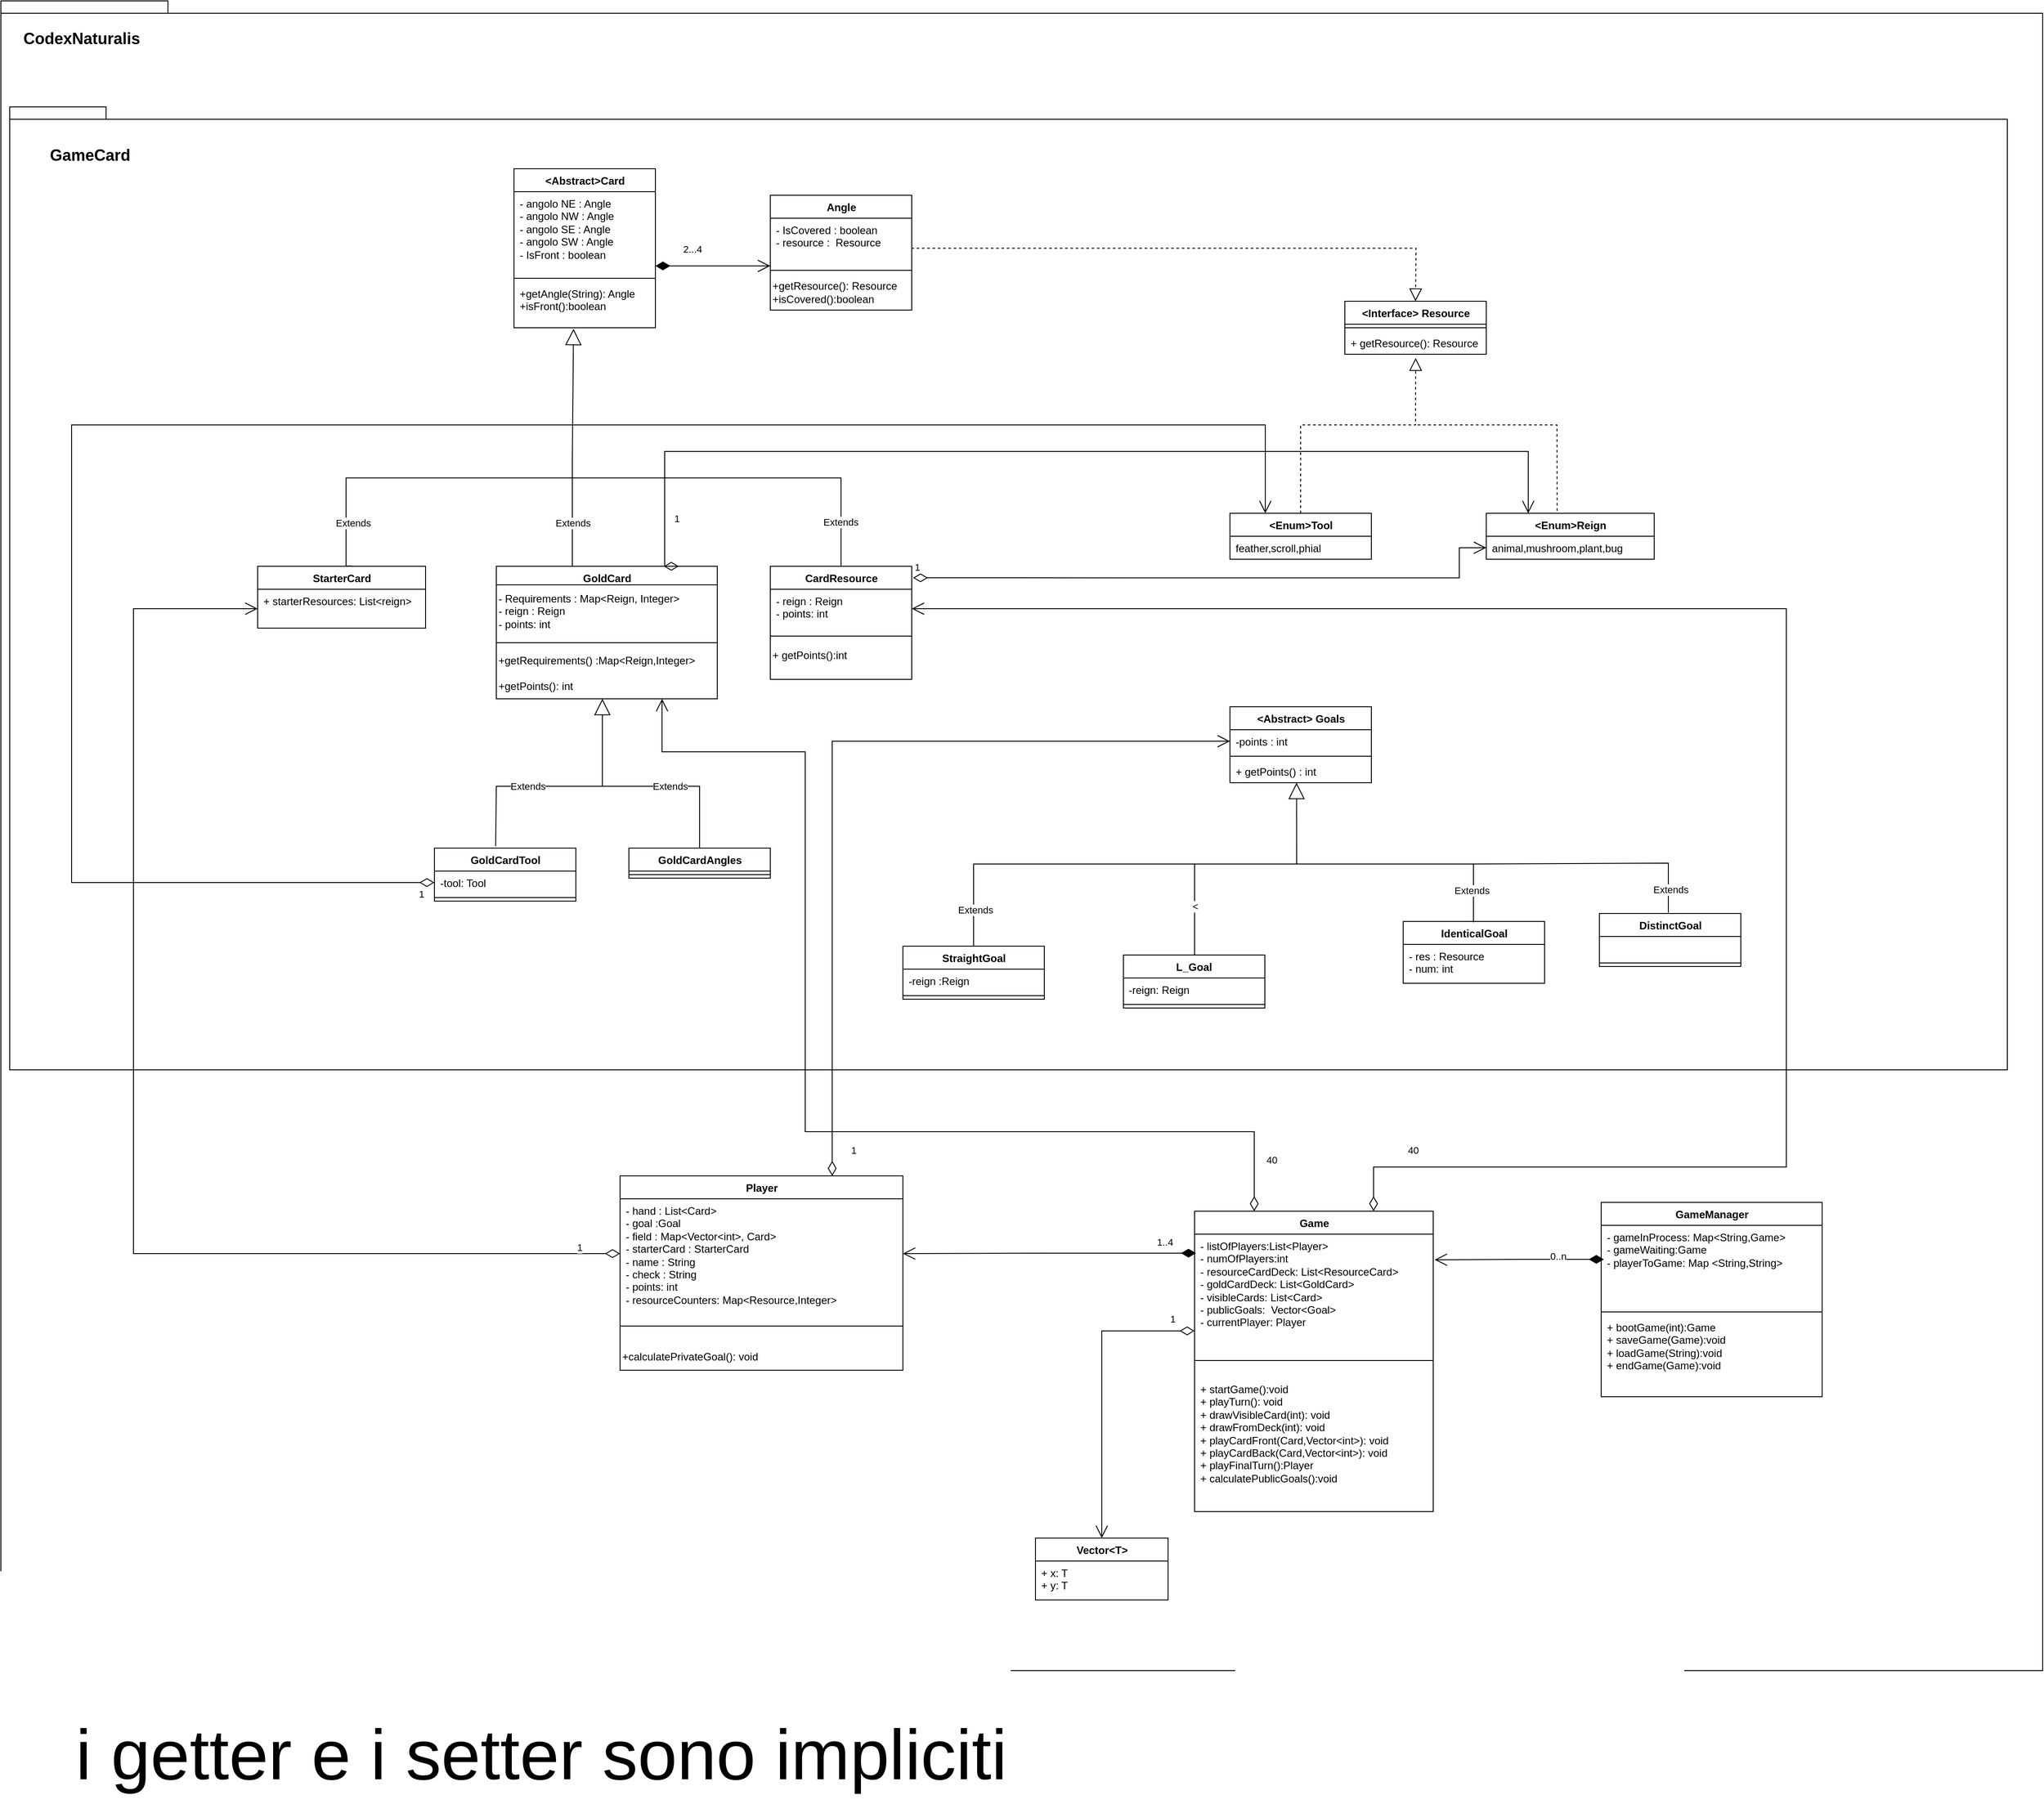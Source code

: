 <mxfile version="24.0.7" type="github">
  <diagram id="C5RBs43oDa-KdzZeNtuy" name="Page-1">
    <mxGraphModel dx="1193" dy="4109" grid="1" gridSize="10" guides="1" tooltips="1" connect="1" arrows="1" fold="1" page="1" pageScale="1" pageWidth="2339" pageHeight="3300" math="0" shadow="0">
      <root>
        <mxCell id="WIyWlLk6GJQsqaUBKTNV-0" />
        <mxCell id="WIyWlLk6GJQsqaUBKTNV-1" parent="WIyWlLk6GJQsqaUBKTNV-0" />
        <mxCell id="c2UusswDaAf2Ig5xb_kL-22" value="package" style="shape=folder;fontStyle=1;spacingTop=10;tabWidth=40;tabHeight=14;tabPosition=left;html=1;whiteSpace=wrap;" parent="WIyWlLk6GJQsqaUBKTNV-1" vertex="1">
          <mxGeometry x="10" y="-3270" width="2310" height="1890" as="geometry" />
        </mxCell>
        <mxCell id="c2UusswDaAf2Ig5xb_kL-9" value="" style="shape=folder;fontStyle=1;spacingTop=10;tabWidth=40;tabHeight=14;tabPosition=left;html=1;whiteSpace=wrap;" parent="WIyWlLk6GJQsqaUBKTNV-1" vertex="1">
          <mxGeometry x="20" y="-3150" width="2260" height="1090" as="geometry" />
        </mxCell>
        <mxCell id="JLcb8wGAHAgGzzpa8HeB-1" value="&amp;lt;Abstract&amp;gt;Card" style="swimlane;fontStyle=1;align=center;verticalAlign=top;childLayout=stackLayout;horizontal=1;startSize=26;horizontalStack=0;resizeParent=1;resizeParentMax=0;resizeLast=0;collapsible=1;marginBottom=0;whiteSpace=wrap;html=1;" parent="WIyWlLk6GJQsqaUBKTNV-1" vertex="1">
          <mxGeometry x="590.5" y="-3080" width="160" height="180" as="geometry" />
        </mxCell>
        <mxCell id="JLcb8wGAHAgGzzpa8HeB-2" value="- angolo NE : Angle&lt;div&gt;- angolo NW : Angle&lt;/div&gt;&lt;div&gt;- angolo SE : Angle&lt;/div&gt;&lt;div&gt;- angolo SW : Angle&lt;/div&gt;&lt;div&gt;- IsFront : boolean&lt;/div&gt;&lt;div&gt;&lt;br&gt;&lt;/div&gt;" style="text;strokeColor=none;fillColor=none;align=left;verticalAlign=top;spacingLeft=4;spacingRight=4;overflow=hidden;rotatable=0;points=[[0,0.5],[1,0.5]];portConstraint=eastwest;whiteSpace=wrap;html=1;" parent="JLcb8wGAHAgGzzpa8HeB-1" vertex="1">
          <mxGeometry y="26" width="160" height="94" as="geometry" />
        </mxCell>
        <mxCell id="JLcb8wGAHAgGzzpa8HeB-3" value="" style="line;strokeWidth=1;fillColor=none;align=left;verticalAlign=middle;spacingTop=-1;spacingLeft=3;spacingRight=3;rotatable=0;labelPosition=right;points=[];portConstraint=eastwest;strokeColor=inherit;" parent="JLcb8wGAHAgGzzpa8HeB-1" vertex="1">
          <mxGeometry y="120" width="160" height="8" as="geometry" />
        </mxCell>
        <mxCell id="JLcb8wGAHAgGzzpa8HeB-4" value="&lt;div&gt;+getAngle(String): Angle&lt;br&gt;&lt;/div&gt;&lt;div&gt;+isFront():boolean&lt;/div&gt;" style="text;strokeColor=none;fillColor=none;align=left;verticalAlign=top;spacingLeft=4;spacingRight=4;overflow=hidden;rotatable=0;points=[[0,0.5],[1,0.5]];portConstraint=eastwest;whiteSpace=wrap;html=1;" parent="JLcb8wGAHAgGzzpa8HeB-1" vertex="1">
          <mxGeometry y="128" width="160" height="52" as="geometry" />
        </mxCell>
        <mxCell id="JLcb8wGAHAgGzzpa8HeB-5" value="Angle" style="swimlane;fontStyle=1;align=center;verticalAlign=top;childLayout=stackLayout;horizontal=1;startSize=26;horizontalStack=0;resizeParent=1;resizeParentMax=0;resizeLast=0;collapsible=1;marginBottom=0;whiteSpace=wrap;html=1;" parent="WIyWlLk6GJQsqaUBKTNV-1" vertex="1">
          <mxGeometry x="880.5" y="-3050" width="160" height="130" as="geometry" />
        </mxCell>
        <mxCell id="JLcb8wGAHAgGzzpa8HeB-6" value="&lt;div&gt;- IsCovered : boolean&lt;/div&gt;&lt;div&gt;- resource :&amp;nbsp; Resource&lt;/div&gt;&lt;div&gt;&lt;br&gt;&lt;/div&gt;" style="text;strokeColor=none;fillColor=none;align=left;verticalAlign=top;spacingLeft=4;spacingRight=4;overflow=hidden;rotatable=0;points=[[0,0.5],[1,0.5]];portConstraint=eastwest;whiteSpace=wrap;html=1;" parent="JLcb8wGAHAgGzzpa8HeB-5" vertex="1">
          <mxGeometry y="26" width="160" height="54" as="geometry" />
        </mxCell>
        <mxCell id="n3vaW72_bKXSgv0cMjPY-7" value="" style="endArrow=block;dashed=1;endFill=0;endSize=12;html=1;rounded=0;entryX=0.5;entryY=0;entryDx=0;entryDy=0;" parent="JLcb8wGAHAgGzzpa8HeB-5" target="JLcb8wGAHAgGzzpa8HeB-9" edge="1">
          <mxGeometry width="160" relative="1" as="geometry">
            <mxPoint x="159.5" y="60" as="sourcePoint" />
            <mxPoint x="319.5" y="60" as="targetPoint" />
            <Array as="points">
              <mxPoint x="730.5" y="60" />
            </Array>
          </mxGeometry>
        </mxCell>
        <mxCell id="JLcb8wGAHAgGzzpa8HeB-7" value="" style="line;strokeWidth=1;fillColor=none;align=left;verticalAlign=middle;spacingTop=-1;spacingLeft=3;spacingRight=3;rotatable=0;labelPosition=right;points=[];portConstraint=eastwest;strokeColor=inherit;" parent="JLcb8wGAHAgGzzpa8HeB-5" vertex="1">
          <mxGeometry y="80" width="160" height="10" as="geometry" />
        </mxCell>
        <mxCell id="EF45_xodWaJwRy3mG7dY-4" value="&lt;div align=&quot;left&quot;&gt;+getResource(): Resource&lt;/div&gt;&lt;div align=&quot;left&quot;&gt;+isCovered():boolean&lt;br&gt;&lt;/div&gt;" style="text;html=1;align=left;verticalAlign=middle;resizable=0;points=[];autosize=1;strokeColor=none;fillColor=none;" parent="JLcb8wGAHAgGzzpa8HeB-5" vertex="1">
          <mxGeometry y="90" width="160" height="40" as="geometry" />
        </mxCell>
        <mxCell id="JLcb8wGAHAgGzzpa8HeB-9" value="&amp;lt;Interface&amp;gt; Resource" style="swimlane;fontStyle=1;align=center;verticalAlign=top;childLayout=stackLayout;horizontal=1;startSize=26;horizontalStack=0;resizeParent=1;resizeParentMax=0;resizeLast=0;collapsible=1;marginBottom=0;whiteSpace=wrap;html=1;" parent="WIyWlLk6GJQsqaUBKTNV-1" vertex="1">
          <mxGeometry x="1530.5" y="-2930" width="160" height="60" as="geometry" />
        </mxCell>
        <mxCell id="JLcb8wGAHAgGzzpa8HeB-11" value="" style="line;strokeWidth=1;fillColor=none;align=left;verticalAlign=middle;spacingTop=-1;spacingLeft=3;spacingRight=3;rotatable=0;labelPosition=right;points=[];portConstraint=eastwest;strokeColor=inherit;" parent="JLcb8wGAHAgGzzpa8HeB-9" vertex="1">
          <mxGeometry y="26" width="160" height="8" as="geometry" />
        </mxCell>
        <mxCell id="JLcb8wGAHAgGzzpa8HeB-12" value="+ getResource(): Resource" style="text;strokeColor=none;fillColor=none;align=left;verticalAlign=top;spacingLeft=4;spacingRight=4;overflow=hidden;rotatable=0;points=[[0,0.5],[1,0.5]];portConstraint=eastwest;whiteSpace=wrap;html=1;" parent="JLcb8wGAHAgGzzpa8HeB-9" vertex="1">
          <mxGeometry y="34" width="160" height="26" as="geometry" />
        </mxCell>
        <mxCell id="JLcb8wGAHAgGzzpa8HeB-14" value="&amp;lt;Enum&amp;gt;Tool" style="swimlane;fontStyle=1;align=center;verticalAlign=top;childLayout=stackLayout;horizontal=1;startSize=26;horizontalStack=0;resizeParent=1;resizeParentMax=0;resizeLast=0;collapsible=1;marginBottom=0;whiteSpace=wrap;html=1;" parent="WIyWlLk6GJQsqaUBKTNV-1" vertex="1">
          <mxGeometry x="1400.5" y="-2690" width="160" height="52" as="geometry" />
        </mxCell>
        <mxCell id="JLcb8wGAHAgGzzpa8HeB-15" value="feather,scroll,phial" style="text;strokeColor=none;fillColor=none;align=left;verticalAlign=top;spacingLeft=4;spacingRight=4;overflow=hidden;rotatable=0;points=[[0,0.5],[1,0.5]];portConstraint=eastwest;whiteSpace=wrap;html=1;" parent="JLcb8wGAHAgGzzpa8HeB-14" vertex="1">
          <mxGeometry y="26" width="160" height="26" as="geometry" />
        </mxCell>
        <mxCell id="JLcb8wGAHAgGzzpa8HeB-18" value="" style="endArrow=block;dashed=1;endFill=0;endSize=12;html=1;rounded=0;entryX=0.501;entryY=1.162;entryDx=0;entryDy=0;entryPerimeter=0;exitX=0.5;exitY=0;exitDx=0;exitDy=0;" parent="WIyWlLk6GJQsqaUBKTNV-1" source="JLcb8wGAHAgGzzpa8HeB-14" target="JLcb8wGAHAgGzzpa8HeB-12" edge="1">
          <mxGeometry width="160" relative="1" as="geometry">
            <mxPoint x="1720.5" y="-2710" as="sourcePoint" />
            <mxPoint x="1880.5" y="-2710" as="targetPoint" />
            <Array as="points">
              <mxPoint x="1480.5" y="-2790" />
              <mxPoint x="1610.5" y="-2790" />
            </Array>
          </mxGeometry>
        </mxCell>
        <mxCell id="JLcb8wGAHAgGzzpa8HeB-24" value="GoldCard" style="swimlane;fontStyle=1;align=center;verticalAlign=top;childLayout=stackLayout;horizontal=1;startSize=21;horizontalStack=0;resizeParent=1;resizeParentMax=0;resizeLast=0;collapsible=1;marginBottom=0;whiteSpace=wrap;html=1;" parent="WIyWlLk6GJQsqaUBKTNV-1" vertex="1">
          <mxGeometry x="570.5" y="-2630" width="250" height="150" as="geometry" />
        </mxCell>
        <mxCell id="E-_rWRL8sggAh93KuL3w-0" value="- Requirements : Map&amp;lt;Reign, Integer&amp;gt;&lt;div&gt;&lt;div style=&quot;white-space: normal;&quot;&gt;- reign : Reign&lt;/div&gt;&lt;span style=&quot;white-space: normal;&quot;&gt;- points: int&lt;/span&gt;&lt;br&gt;&lt;/div&gt;" style="text;html=1;align=left;verticalAlign=middle;resizable=0;points=[];autosize=1;strokeColor=none;fillColor=none;" parent="JLcb8wGAHAgGzzpa8HeB-24" vertex="1">
          <mxGeometry y="21" width="250" height="60" as="geometry" />
        </mxCell>
        <mxCell id="JLcb8wGAHAgGzzpa8HeB-26" value="" style="line;strokeWidth=1;fillColor=none;align=left;verticalAlign=middle;spacingTop=-1;spacingLeft=3;spacingRight=3;rotatable=0;labelPosition=right;points=[];portConstraint=eastwest;strokeColor=inherit;" parent="JLcb8wGAHAgGzzpa8HeB-24" vertex="1">
          <mxGeometry y="81" width="250" height="11" as="geometry" />
        </mxCell>
        <mxCell id="EF45_xodWaJwRy3mG7dY-5" value="&lt;div align=&quot;left&quot;&gt;+getRequirements() :Map&amp;lt;Reign,Integer&amp;gt;&lt;br&gt;&lt;/div&gt;&lt;div align=&quot;left&quot;&gt;&lt;br&gt;&lt;/div&gt;&lt;div align=&quot;left&quot;&gt;+getPoints(): int&lt;br&gt;&lt;/div&gt;" style="text;html=1;align=left;verticalAlign=middle;whiteSpace=wrap;rounded=0;" parent="JLcb8wGAHAgGzzpa8HeB-24" vertex="1">
          <mxGeometry y="92" width="250" height="58" as="geometry" />
        </mxCell>
        <mxCell id="JLcb8wGAHAgGzzpa8HeB-32" value="Extends" style="endArrow=block;endSize=16;endFill=0;html=1;rounded=0;exitX=0.5;exitY=0;exitDx=0;exitDy=0;entryX=0.421;entryY=1.022;entryDx=0;entryDy=0;entryPerimeter=0;" parent="WIyWlLk6GJQsqaUBKTNV-1" target="JLcb8wGAHAgGzzpa8HeB-4" edge="1">
          <mxGeometry x="-0.636" width="160" relative="1" as="geometry">
            <mxPoint x="656.5" y="-2630" as="sourcePoint" />
            <mxPoint x="660.5" y="-2830" as="targetPoint" />
            <Array as="points">
              <mxPoint x="656.5" y="-2730" />
              <mxPoint x="656.5" y="-2750" />
            </Array>
            <mxPoint as="offset" />
          </mxGeometry>
        </mxCell>
        <mxCell id="JLcb8wGAHAgGzzpa8HeB-38" value="" style="endArrow=none;dashed=1;html=1;rounded=0;exitX=0.422;exitY=0.063;exitDx=0;exitDy=0;exitPerimeter=0;" parent="WIyWlLk6GJQsqaUBKTNV-1" source="EF45_xodWaJwRy3mG7dY-0" edge="1">
          <mxGeometry width="50" height="50" relative="1" as="geometry">
            <mxPoint x="1770.5" y="-2690" as="sourcePoint" />
            <mxPoint x="1610.5" y="-2790" as="targetPoint" />
            <Array as="points">
              <mxPoint x="1770.5" y="-2790" />
            </Array>
          </mxGeometry>
        </mxCell>
        <mxCell id="pGGR8wDG81xiq5hkl2QB-0" value="GoldCardTool" style="swimlane;fontStyle=1;align=center;verticalAlign=top;childLayout=stackLayout;horizontal=1;startSize=26;horizontalStack=0;resizeParent=1;resizeParentMax=0;resizeLast=0;collapsible=1;marginBottom=0;whiteSpace=wrap;html=1;" parent="WIyWlLk6GJQsqaUBKTNV-1" vertex="1">
          <mxGeometry x="500.5" y="-2311" width="160" height="60" as="geometry">
            <mxRectangle x="500" y="809" width="110" height="30" as="alternateBounds" />
          </mxGeometry>
        </mxCell>
        <mxCell id="pGGR8wDG81xiq5hkl2QB-1" value="-tool: Tool" style="text;strokeColor=none;fillColor=none;align=left;verticalAlign=top;spacingLeft=4;spacingRight=4;overflow=hidden;rotatable=0;points=[[0,0.5],[1,0.5]];portConstraint=eastwest;whiteSpace=wrap;html=1;" parent="pGGR8wDG81xiq5hkl2QB-0" vertex="1">
          <mxGeometry y="26" width="160" height="26" as="geometry" />
        </mxCell>
        <mxCell id="pGGR8wDG81xiq5hkl2QB-2" value="" style="line;strokeWidth=1;fillColor=none;align=left;verticalAlign=middle;spacingTop=-1;spacingLeft=3;spacingRight=3;rotatable=0;labelPosition=right;points=[];portConstraint=eastwest;strokeColor=inherit;" parent="pGGR8wDG81xiq5hkl2QB-0" vertex="1">
          <mxGeometry y="52" width="160" height="8" as="geometry" />
        </mxCell>
        <mxCell id="pGGR8wDG81xiq5hkl2QB-4" value="GoldCardAngles" style="swimlane;fontStyle=1;align=center;verticalAlign=top;childLayout=stackLayout;horizontal=1;startSize=26;horizontalStack=0;resizeParent=1;resizeParentMax=0;resizeLast=0;collapsible=1;marginBottom=0;whiteSpace=wrap;html=1;" parent="WIyWlLk6GJQsqaUBKTNV-1" vertex="1">
          <mxGeometry x="720.5" y="-2311" width="160" height="34" as="geometry">
            <mxRectangle x="720" y="809" width="130" height="30" as="alternateBounds" />
          </mxGeometry>
        </mxCell>
        <mxCell id="pGGR8wDG81xiq5hkl2QB-6" value="" style="line;strokeWidth=1;fillColor=none;align=left;verticalAlign=middle;spacingTop=-1;spacingLeft=3;spacingRight=3;rotatable=0;labelPosition=right;points=[];portConstraint=eastwest;strokeColor=inherit;" parent="pGGR8wDG81xiq5hkl2QB-4" vertex="1">
          <mxGeometry y="26" width="160" height="8" as="geometry" />
        </mxCell>
        <mxCell id="U6kzLl_--cRYhZTv7tza-3" value="" style="endArrow=none;html=1;rounded=0;entryX=0.5;entryY=0;entryDx=0;entryDy=0;" parent="WIyWlLk6GJQsqaUBKTNV-1" target="DvexnknoC_lyuImm-Q-N-4" edge="1">
          <mxGeometry width="50" height="50" relative="1" as="geometry">
            <mxPoint x="650.5" y="-2730" as="sourcePoint" />
            <mxPoint x="1030.5" y="-2664" as="targetPoint" />
            <Array as="points">
              <mxPoint x="960.5" y="-2730" />
            </Array>
          </mxGeometry>
        </mxCell>
        <mxCell id="U6kzLl_--cRYhZTv7tza-4" value="Extends" style="edgeLabel;html=1;align=center;verticalAlign=middle;resizable=0;points=[];" parent="U6kzLl_--cRYhZTv7tza-3" vertex="1" connectable="0">
          <mxGeometry x="0.32" y="-2" relative="1" as="geometry">
            <mxPoint x="39" y="48" as="offset" />
          </mxGeometry>
        </mxCell>
        <mxCell id="U6kzLl_--cRYhZTv7tza-8" value="Extends" style="endArrow=block;endSize=16;endFill=0;html=1;rounded=0;entryX=0.48;entryY=1;entryDx=0;entryDy=0;exitX=0.433;exitY=-0.035;exitDx=0;exitDy=0;exitPerimeter=0;entryPerimeter=0;" parent="WIyWlLk6GJQsqaUBKTNV-1" source="pGGR8wDG81xiq5hkl2QB-0" target="EF45_xodWaJwRy3mG7dY-5" edge="1">
          <mxGeometry x="-0.28" width="160" relative="1" as="geometry">
            <mxPoint x="490.5" y="-2321" as="sourcePoint" />
            <mxPoint x="655.5" y="-2550" as="targetPoint" />
            <Array as="points">
              <mxPoint x="570.5" y="-2381" />
              <mxPoint x="690.5" y="-2381" />
            </Array>
            <mxPoint as="offset" />
          </mxGeometry>
        </mxCell>
        <mxCell id="U6kzLl_--cRYhZTv7tza-10" value="" style="endArrow=none;html=1;rounded=0;entryX=0.5;entryY=0;entryDx=0;entryDy=0;" parent="WIyWlLk6GJQsqaUBKTNV-1" target="pGGR8wDG81xiq5hkl2QB-4" edge="1">
          <mxGeometry width="50" height="50" relative="1" as="geometry">
            <mxPoint x="690.5" y="-2381" as="sourcePoint" />
            <mxPoint x="870.5" y="-2381" as="targetPoint" />
            <Array as="points">
              <mxPoint x="800.5" y="-2381" />
            </Array>
          </mxGeometry>
        </mxCell>
        <mxCell id="U6kzLl_--cRYhZTv7tza-11" value="&lt;div&gt;Extends&lt;/div&gt;" style="edgeLabel;html=1;align=center;verticalAlign=middle;resizable=0;points=[];" parent="U6kzLl_--cRYhZTv7tza-10" vertex="1" connectable="0">
          <mxGeometry x="-0.317" y="-2" relative="1" as="geometry">
            <mxPoint x="15" y="-2" as="offset" />
          </mxGeometry>
        </mxCell>
        <mxCell id="EF45_xodWaJwRy3mG7dY-0" value="&amp;lt;Enum&amp;gt;Reign" style="swimlane;fontStyle=1;align=center;verticalAlign=top;childLayout=stackLayout;horizontal=1;startSize=26;horizontalStack=0;resizeParent=1;resizeParentMax=0;resizeLast=0;collapsible=1;marginBottom=0;whiteSpace=wrap;html=1;" parent="WIyWlLk6GJQsqaUBKTNV-1" vertex="1">
          <mxGeometry x="1690.5" y="-2690" width="190" height="52" as="geometry" />
        </mxCell>
        <mxCell id="EF45_xodWaJwRy3mG7dY-1" value="animal,mushroom,plant,bug" style="text;strokeColor=none;fillColor=none;align=left;verticalAlign=top;spacingLeft=4;spacingRight=4;overflow=hidden;rotatable=0;points=[[0,0.5],[1,0.5]];portConstraint=eastwest;whiteSpace=wrap;html=1;" parent="EF45_xodWaJwRy3mG7dY-0" vertex="1">
          <mxGeometry y="26" width="190" height="26" as="geometry" />
        </mxCell>
        <mxCell id="DvexnknoC_lyuImm-Q-N-4" value="CardResource" style="swimlane;fontStyle=1;align=center;verticalAlign=top;childLayout=stackLayout;horizontal=1;startSize=26;horizontalStack=0;resizeParent=1;resizeParentMax=0;resizeLast=0;collapsible=1;marginBottom=0;whiteSpace=wrap;html=1;" parent="WIyWlLk6GJQsqaUBKTNV-1" vertex="1">
          <mxGeometry x="880.5" y="-2630" width="160" height="128" as="geometry" />
        </mxCell>
        <mxCell id="DvexnknoC_lyuImm-Q-N-5" value="&lt;div&gt;- reign : Reign&lt;/div&gt;- points: int" style="text;strokeColor=none;fillColor=none;align=left;verticalAlign=top;spacingLeft=4;spacingRight=4;overflow=hidden;rotatable=0;points=[[0,0.5],[1,0.5]];portConstraint=eastwest;whiteSpace=wrap;html=1;" parent="DvexnknoC_lyuImm-Q-N-4" vertex="1">
          <mxGeometry y="26" width="160" height="44" as="geometry" />
        </mxCell>
        <mxCell id="DvexnknoC_lyuImm-Q-N-6" value="" style="line;strokeWidth=1;fillColor=none;align=left;verticalAlign=middle;spacingTop=-1;spacingLeft=3;spacingRight=3;rotatable=0;labelPosition=right;points=[];portConstraint=eastwest;strokeColor=inherit;" parent="DvexnknoC_lyuImm-Q-N-4" vertex="1">
          <mxGeometry y="70" width="160" height="18" as="geometry" />
        </mxCell>
        <mxCell id="DvexnknoC_lyuImm-Q-N-8" value="+ getPoints():int&lt;br&gt;&lt;div&gt;&lt;span style=&quot;white-space: normal;&quot;&gt;&lt;br&gt;&lt;/span&gt;&lt;/div&gt;" style="text;html=1;align=left;verticalAlign=middle;resizable=0;points=[];autosize=1;strokeColor=none;fillColor=none;" parent="DvexnknoC_lyuImm-Q-N-4" vertex="1">
          <mxGeometry y="88" width="160" height="40" as="geometry" />
        </mxCell>
        <mxCell id="DvexnknoC_lyuImm-Q-N-9" value="StarterCard" style="swimlane;fontStyle=1;align=center;verticalAlign=top;childLayout=stackLayout;horizontal=1;startSize=26;horizontalStack=0;resizeParent=1;resizeParentMax=0;resizeLast=0;collapsible=1;marginBottom=0;whiteSpace=wrap;html=1;" parent="WIyWlLk6GJQsqaUBKTNV-1" vertex="1">
          <mxGeometry x="300.5" y="-2630" width="190" height="70" as="geometry" />
        </mxCell>
        <mxCell id="DvexnknoC_lyuImm-Q-N-10" value="+ starterResources: List&amp;lt;reign&amp;gt;" style="text;strokeColor=none;fillColor=none;align=left;verticalAlign=top;spacingLeft=4;spacingRight=4;overflow=hidden;rotatable=0;points=[[0,0.5],[1,0.5]];portConstraint=eastwest;whiteSpace=wrap;html=1;" parent="DvexnknoC_lyuImm-Q-N-9" vertex="1">
          <mxGeometry y="26" width="190" height="44" as="geometry" />
        </mxCell>
        <mxCell id="DvexnknoC_lyuImm-Q-N-13" value="" style="endArrow=none;html=1;edgeStyle=orthogonalEdgeStyle;rounded=0;exitX=0.562;exitY=-0.005;exitDx=0;exitDy=0;exitPerimeter=0;" parent="WIyWlLk6GJQsqaUBKTNV-1" source="DvexnknoC_lyuImm-Q-N-9" edge="1">
          <mxGeometry relative="1" as="geometry">
            <mxPoint x="370.5" y="-2730" as="sourcePoint" />
            <mxPoint x="660.5" y="-2730" as="targetPoint" />
            <Array as="points">
              <mxPoint x="400.5" y="-2630" />
              <mxPoint x="400.5" y="-2730" />
            </Array>
          </mxGeometry>
        </mxCell>
        <mxCell id="DvexnknoC_lyuImm-Q-N-14" value="Extends" style="edgeLabel;resizable=0;html=1;align=left;verticalAlign=bottom;" parent="DvexnknoC_lyuImm-Q-N-13" connectable="0" vertex="1">
          <mxGeometry x="-1" relative="1" as="geometry">
            <mxPoint x="-20" y="-40" as="offset" />
          </mxGeometry>
        </mxCell>
        <mxCell id="DvexnknoC_lyuImm-Q-N-16" value="&amp;lt;Abstract&amp;gt; Goals" style="swimlane;fontStyle=1;align=center;verticalAlign=top;childLayout=stackLayout;horizontal=1;startSize=26;horizontalStack=0;resizeParent=1;resizeParentMax=0;resizeLast=0;collapsible=1;marginBottom=0;whiteSpace=wrap;html=1;" parent="WIyWlLk6GJQsqaUBKTNV-1" vertex="1">
          <mxGeometry x="1400.5" y="-2471" width="160" height="86" as="geometry" />
        </mxCell>
        <mxCell id="DvexnknoC_lyuImm-Q-N-17" value="-points : int" style="text;strokeColor=none;fillColor=none;align=left;verticalAlign=top;spacingLeft=4;spacingRight=4;overflow=hidden;rotatable=0;points=[[0,0.5],[1,0.5]];portConstraint=eastwest;whiteSpace=wrap;html=1;" parent="DvexnknoC_lyuImm-Q-N-16" vertex="1">
          <mxGeometry y="26" width="160" height="26" as="geometry" />
        </mxCell>
        <mxCell id="DvexnknoC_lyuImm-Q-N-18" value="" style="line;strokeWidth=1;fillColor=none;align=left;verticalAlign=middle;spacingTop=-1;spacingLeft=3;spacingRight=3;rotatable=0;labelPosition=right;points=[];portConstraint=eastwest;strokeColor=inherit;" parent="DvexnknoC_lyuImm-Q-N-16" vertex="1">
          <mxGeometry y="52" width="160" height="8" as="geometry" />
        </mxCell>
        <mxCell id="DvexnknoC_lyuImm-Q-N-19" value="+ getPoints() : int" style="text;strokeColor=none;fillColor=none;align=left;verticalAlign=top;spacingLeft=4;spacingRight=4;overflow=hidden;rotatable=0;points=[[0,0.5],[1,0.5]];portConstraint=eastwest;whiteSpace=wrap;html=1;" parent="DvexnknoC_lyuImm-Q-N-16" vertex="1">
          <mxGeometry y="60" width="160" height="26" as="geometry" />
        </mxCell>
        <mxCell id="DvexnknoC_lyuImm-Q-N-20" value="&amp;lt;" style="endArrow=block;endSize=16;endFill=0;html=1;rounded=0;entryX=0.471;entryY=1.001;entryDx=0;entryDy=0;exitX=0.5;exitY=0;exitDx=0;exitDy=0;entryPerimeter=0;" parent="WIyWlLk6GJQsqaUBKTNV-1" edge="1" target="DvexnknoC_lyuImm-Q-N-19">
          <mxGeometry x="-0.636" width="160" relative="1" as="geometry">
            <mxPoint x="1360.5" y="-2188" as="sourcePoint" />
            <mxPoint x="1476" y="-2383" as="targetPoint" />
            <Array as="points">
              <mxPoint x="1360.5" y="-2293" />
              <mxPoint x="1420.5" y="-2293" />
              <mxPoint x="1476" y="-2293" />
            </Array>
            <mxPoint as="offset" />
          </mxGeometry>
        </mxCell>
        <mxCell id="DvexnknoC_lyuImm-Q-N-23" value="" style="endArrow=none;html=1;edgeStyle=orthogonalEdgeStyle;rounded=0;exitX=0.438;exitY=0;exitDx=0;exitDy=0;exitPerimeter=0;" parent="WIyWlLk6GJQsqaUBKTNV-1" edge="1">
          <mxGeometry relative="1" as="geometry">
            <mxPoint x="1110.5" y="-2193" as="sourcePoint" />
            <mxPoint x="1360" y="-2293" as="targetPoint" />
            <Array as="points">
              <mxPoint x="1110.5" y="-2293" />
              <mxPoint x="1300.5" y="-2293" />
            </Array>
          </mxGeometry>
        </mxCell>
        <mxCell id="DvexnknoC_lyuImm-Q-N-24" value="Extends" style="edgeLabel;resizable=0;html=1;align=left;verticalAlign=bottom;" parent="DvexnknoC_lyuImm-Q-N-23" connectable="0" vertex="1">
          <mxGeometry x="-1" relative="1" as="geometry">
            <mxPoint x="-20" y="-40" as="offset" />
          </mxGeometry>
        </mxCell>
        <mxCell id="AA-iRr0cbiNNM53GynT9-10" value="" style="endArrow=none;html=1;rounded=0;" parent="WIyWlLk6GJQsqaUBKTNV-1" edge="1">
          <mxGeometry width="50" height="50" relative="1" as="geometry">
            <mxPoint x="1669.5" y="-2293" as="sourcePoint" />
            <mxPoint x="1896.5" y="-2238" as="targetPoint" />
            <Array as="points">
              <mxPoint x="1896.5" y="-2294" />
            </Array>
          </mxGeometry>
        </mxCell>
        <mxCell id="AA-iRr0cbiNNM53GynT9-11" value="Extends" style="edgeLabel;html=1;align=center;verticalAlign=middle;resizable=0;points=[];" parent="AA-iRr0cbiNNM53GynT9-10" vertex="1" connectable="0">
          <mxGeometry x="0.32" y="-2" relative="1" as="geometry">
            <mxPoint x="42" y="28" as="offset" />
          </mxGeometry>
        </mxCell>
        <mxCell id="AA-iRr0cbiNNM53GynT9-12" value="StraightGoal" style="swimlane;fontStyle=1;align=center;verticalAlign=top;childLayout=stackLayout;horizontal=1;startSize=26;horizontalStack=0;resizeParent=1;resizeParentMax=0;resizeLast=0;collapsible=1;marginBottom=0;whiteSpace=wrap;html=1;" parent="WIyWlLk6GJQsqaUBKTNV-1" vertex="1">
          <mxGeometry x="1030.5" y="-2200" width="160" height="60" as="geometry" />
        </mxCell>
        <mxCell id="AA-iRr0cbiNNM53GynT9-13" value="-reign :Reign" style="text;strokeColor=none;fillColor=none;align=left;verticalAlign=top;spacingLeft=4;spacingRight=4;overflow=hidden;rotatable=0;points=[[0,0.5],[1,0.5]];portConstraint=eastwest;whiteSpace=wrap;html=1;" parent="AA-iRr0cbiNNM53GynT9-12" vertex="1">
          <mxGeometry y="26" width="160" height="26" as="geometry" />
        </mxCell>
        <mxCell id="AA-iRr0cbiNNM53GynT9-14" value="" style="line;strokeWidth=1;fillColor=none;align=left;verticalAlign=middle;spacingTop=-1;spacingLeft=3;spacingRight=3;rotatable=0;labelPosition=right;points=[];portConstraint=eastwest;strokeColor=inherit;" parent="AA-iRr0cbiNNM53GynT9-12" vertex="1">
          <mxGeometry y="52" width="160" height="8" as="geometry" />
        </mxCell>
        <mxCell id="AA-iRr0cbiNNM53GynT9-16" value="L_Goal" style="swimlane;fontStyle=1;align=center;verticalAlign=top;childLayout=stackLayout;horizontal=1;startSize=26;horizontalStack=0;resizeParent=1;resizeParentMax=0;resizeLast=0;collapsible=1;marginBottom=0;whiteSpace=wrap;html=1;" parent="WIyWlLk6GJQsqaUBKTNV-1" vertex="1">
          <mxGeometry x="1280" y="-2190" width="160" height="60" as="geometry" />
        </mxCell>
        <mxCell id="AA-iRr0cbiNNM53GynT9-17" value="-reign: Reign" style="text;strokeColor=none;fillColor=none;align=left;verticalAlign=top;spacingLeft=4;spacingRight=4;overflow=hidden;rotatable=0;points=[[0,0.5],[1,0.5]];portConstraint=eastwest;whiteSpace=wrap;html=1;" parent="AA-iRr0cbiNNM53GynT9-16" vertex="1">
          <mxGeometry y="26" width="160" height="26" as="geometry" />
        </mxCell>
        <mxCell id="AA-iRr0cbiNNM53GynT9-18" value="" style="line;strokeWidth=1;fillColor=none;align=left;verticalAlign=middle;spacingTop=-1;spacingLeft=3;spacingRight=3;rotatable=0;labelPosition=right;points=[];portConstraint=eastwest;strokeColor=inherit;" parent="AA-iRr0cbiNNM53GynT9-16" vertex="1">
          <mxGeometry y="52" width="160" height="8" as="geometry" />
        </mxCell>
        <mxCell id="AA-iRr0cbiNNM53GynT9-20" value="IdenticalGoal" style="swimlane;fontStyle=1;align=center;verticalAlign=top;childLayout=stackLayout;horizontal=1;startSize=26;horizontalStack=0;resizeParent=1;resizeParentMax=0;resizeLast=0;collapsible=1;marginBottom=0;whiteSpace=wrap;html=1;" parent="WIyWlLk6GJQsqaUBKTNV-1" vertex="1">
          <mxGeometry x="1596.5" y="-2228" width="160" height="70" as="geometry" />
        </mxCell>
        <mxCell id="AA-iRr0cbiNNM53GynT9-21" value="- res : Resource&lt;div&gt;- num: int&lt;/div&gt;" style="text;strokeColor=none;fillColor=none;align=left;verticalAlign=top;spacingLeft=4;spacingRight=4;overflow=hidden;rotatable=0;points=[[0,0.5],[1,0.5]];portConstraint=eastwest;whiteSpace=wrap;html=1;" parent="AA-iRr0cbiNNM53GynT9-20" vertex="1">
          <mxGeometry y="26" width="160" height="44" as="geometry" />
        </mxCell>
        <mxCell id="AA-iRr0cbiNNM53GynT9-24" value="DistinctGoal" style="swimlane;fontStyle=1;align=center;verticalAlign=top;childLayout=stackLayout;horizontal=1;startSize=26;horizontalStack=0;resizeParent=1;resizeParentMax=0;resizeLast=0;collapsible=1;marginBottom=0;whiteSpace=wrap;html=1;" parent="WIyWlLk6GJQsqaUBKTNV-1" vertex="1">
          <mxGeometry x="1818.5" y="-2237" width="160" height="60" as="geometry" />
        </mxCell>
        <mxCell id="AA-iRr0cbiNNM53GynT9-25" value="&amp;nbsp;" style="text;strokeColor=none;fillColor=none;align=left;verticalAlign=top;spacingLeft=4;spacingRight=4;overflow=hidden;rotatable=0;points=[[0,0.5],[1,0.5]];portConstraint=eastwest;whiteSpace=wrap;html=1;" parent="AA-iRr0cbiNNM53GynT9-24" vertex="1">
          <mxGeometry y="26" width="160" height="26" as="geometry" />
        </mxCell>
        <mxCell id="AA-iRr0cbiNNM53GynT9-26" value="" style="line;strokeWidth=1;fillColor=none;align=left;verticalAlign=middle;spacingTop=-1;spacingLeft=3;spacingRight=3;rotatable=0;labelPosition=right;points=[];portConstraint=eastwest;strokeColor=inherit;" parent="AA-iRr0cbiNNM53GynT9-24" vertex="1">
          <mxGeometry y="52" width="160" height="8" as="geometry" />
        </mxCell>
        <mxCell id="AA-iRr0cbiNNM53GynT9-28" value="Player" style="swimlane;fontStyle=1;align=center;verticalAlign=top;childLayout=stackLayout;horizontal=1;startSize=26;horizontalStack=0;resizeParent=1;resizeParentMax=0;resizeLast=0;collapsible=1;marginBottom=0;whiteSpace=wrap;html=1;" parent="WIyWlLk6GJQsqaUBKTNV-1" vertex="1">
          <mxGeometry x="710.5" y="-1940" width="320" height="220" as="geometry" />
        </mxCell>
        <mxCell id="AA-iRr0cbiNNM53GynT9-29" value="- hand : List&amp;lt;Card&amp;gt;&lt;div&gt;- goal :Goal&lt;/div&gt;&lt;div&gt;- field : Map&amp;lt;Vector&amp;lt;int&amp;gt;, Card&amp;gt;&lt;/div&gt;&lt;div&gt;- starterCard : StarterCard&lt;br&gt;&lt;/div&gt;&lt;div&gt;- name : String&lt;/div&gt;&lt;div&gt;- check : String&lt;/div&gt;&lt;div&gt;- points: int&lt;/div&gt;&lt;div&gt;- resourceCounters: Map&amp;lt;Resource,Integer&amp;gt;&lt;br&gt;&lt;/div&gt;&lt;div&gt;&lt;br&gt;&lt;/div&gt;" style="text;strokeColor=none;fillColor=none;align=left;verticalAlign=top;spacingLeft=4;spacingRight=4;overflow=hidden;rotatable=0;points=[[0,0.5],[1,0.5]];portConstraint=eastwest;whiteSpace=wrap;html=1;" parent="AA-iRr0cbiNNM53GynT9-28" vertex="1">
          <mxGeometry y="26" width="320" height="124" as="geometry" />
        </mxCell>
        <mxCell id="AA-iRr0cbiNNM53GynT9-30" value="" style="line;strokeWidth=1;fillColor=none;align=left;verticalAlign=middle;spacingTop=-1;spacingLeft=3;spacingRight=3;rotatable=0;labelPosition=right;points=[];portConstraint=eastwest;strokeColor=inherit;" parent="AA-iRr0cbiNNM53GynT9-28" vertex="1">
          <mxGeometry y="150" width="320" height="40" as="geometry" />
        </mxCell>
        <mxCell id="c2UusswDaAf2Ig5xb_kL-15" value="&lt;div align=&quot;left&quot;&gt;+calculatePrivateGoal(): void&lt;br&gt;&lt;/div&gt;" style="text;html=1;align=left;verticalAlign=middle;whiteSpace=wrap;rounded=0;" parent="AA-iRr0cbiNNM53GynT9-28" vertex="1">
          <mxGeometry y="190" width="320" height="30" as="geometry" />
        </mxCell>
        <mxCell id="u47IoDtROjoDoX3tb5BJ-0" value="Vector&amp;lt;T&amp;gt;" style="swimlane;fontStyle=1;align=center;verticalAlign=top;childLayout=stackLayout;horizontal=1;startSize=26;horizontalStack=0;resizeParent=1;resizeParentMax=0;resizeLast=0;collapsible=1;marginBottom=0;whiteSpace=wrap;html=1;" parent="WIyWlLk6GJQsqaUBKTNV-1" vertex="1">
          <mxGeometry x="1180.5" y="-1530" width="150" height="70" as="geometry" />
        </mxCell>
        <mxCell id="u47IoDtROjoDoX3tb5BJ-1" value="+ x: T&lt;div&gt;+ y: T&lt;br&gt;&lt;/div&gt;" style="text;strokeColor=none;fillColor=none;align=left;verticalAlign=top;spacingLeft=4;spacingRight=4;overflow=hidden;rotatable=0;points=[[0,0.5],[1,0.5]];portConstraint=eastwest;whiteSpace=wrap;html=1;" parent="u47IoDtROjoDoX3tb5BJ-0" vertex="1">
          <mxGeometry y="26" width="150" height="44" as="geometry" />
        </mxCell>
        <mxCell id="cQWzsJ5Ow6czlzq-uUI3-0" value="GameManager" style="swimlane;fontStyle=1;align=center;verticalAlign=top;childLayout=stackLayout;horizontal=1;startSize=26;horizontalStack=0;resizeParent=1;resizeParentMax=0;resizeLast=0;collapsible=1;marginBottom=0;whiteSpace=wrap;html=1;" parent="WIyWlLk6GJQsqaUBKTNV-1" vertex="1">
          <mxGeometry x="1820.5" y="-1910" width="250" height="220" as="geometry" />
        </mxCell>
        <mxCell id="cQWzsJ5Ow6czlzq-uUI3-1" value="&lt;div&gt;- gameInProcess: Map&amp;lt;String,Game&amp;gt;&lt;br&gt;&lt;/div&gt;&lt;div&gt;- gameWaiting:Game&lt;/div&gt;&lt;div&gt;- playerToGame: Map &amp;lt;String,String&amp;gt; &lt;br&gt;&lt;/div&gt;&lt;div&gt;&lt;br&gt;&lt;/div&gt;" style="text;strokeColor=none;fillColor=none;align=left;verticalAlign=top;spacingLeft=4;spacingRight=4;overflow=hidden;rotatable=0;points=[[0,0.5],[1,0.5]];portConstraint=eastwest;whiteSpace=wrap;html=1;" parent="cQWzsJ5Ow6czlzq-uUI3-0" vertex="1">
          <mxGeometry y="26" width="250" height="94" as="geometry" />
        </mxCell>
        <mxCell id="cQWzsJ5Ow6czlzq-uUI3-2" value="" style="line;strokeWidth=1;fillColor=none;align=left;verticalAlign=middle;spacingTop=-1;spacingLeft=3;spacingRight=3;rotatable=0;labelPosition=right;points=[];portConstraint=eastwest;strokeColor=inherit;" parent="cQWzsJ5Ow6czlzq-uUI3-0" vertex="1">
          <mxGeometry y="120" width="250" height="8" as="geometry" />
        </mxCell>
        <mxCell id="cQWzsJ5Ow6czlzq-uUI3-3" value="&lt;div&gt;+ bootGame(int):Game&lt;/div&gt;&lt;div&gt;+ saveGame(Game):void&lt;/div&gt;&lt;div&gt;+ loadGame(String):void&lt;br&gt;&lt;/div&gt;&lt;div&gt;+ endGame(Game):void&lt;br&gt;&lt;/div&gt;&lt;div&gt;&lt;br&gt;&lt;/div&gt;&lt;div&gt;&lt;br&gt;&lt;/div&gt;" style="text;strokeColor=none;fillColor=none;align=left;verticalAlign=top;spacingLeft=4;spacingRight=4;overflow=hidden;rotatable=0;points=[[0,0.5],[1,0.5]];portConstraint=eastwest;whiteSpace=wrap;html=1;" parent="cQWzsJ5Ow6czlzq-uUI3-0" vertex="1">
          <mxGeometry y="128" width="250" height="92" as="geometry" />
        </mxCell>
        <mxCell id="cQWzsJ5Ow6czlzq-uUI3-4" value="Game" style="swimlane;fontStyle=1;align=center;verticalAlign=top;childLayout=stackLayout;horizontal=1;startSize=26;horizontalStack=0;resizeParent=1;resizeParentMax=0;resizeLast=0;collapsible=1;marginBottom=0;whiteSpace=wrap;html=1;" parent="WIyWlLk6GJQsqaUBKTNV-1" vertex="1">
          <mxGeometry x="1360.5" y="-1900" width="270" height="340" as="geometry" />
        </mxCell>
        <mxCell id="cQWzsJ5Ow6czlzq-uUI3-5" value="&lt;div&gt;- listOfPlayers:List&amp;lt;Player&amp;gt;&lt;/div&gt;&lt;div&gt;- numOfPlayers:int&lt;/div&gt;&lt;div&gt;- resourceCardDeck: List&amp;lt;ResourceCard&amp;gt;&lt;/div&gt;&lt;div&gt;- goldCardDeck: List&amp;lt;GoldCard&amp;gt;&lt;/div&gt;&lt;div&gt;- visibleCards: List&amp;lt;Card&amp;gt;&lt;/div&gt;&lt;div&gt;- publicGoals:&amp;nbsp; Vector&amp;lt;Goal&amp;gt;&lt;/div&gt;&lt;div&gt;- currentPlayer: Player&lt;br&gt;&lt;/div&gt;&lt;div&gt;&lt;br&gt;&lt;/div&gt;&lt;div&gt;&lt;br&gt;&lt;/div&gt;&lt;div&gt;&lt;br&gt;&lt;/div&gt;&lt;div&gt;&lt;br&gt;&lt;/div&gt;&lt;div&gt;&lt;br&gt;&lt;/div&gt;" style="text;strokeColor=none;fillColor=none;align=left;verticalAlign=top;spacingLeft=4;spacingRight=4;overflow=hidden;rotatable=0;points=[[0,0.5],[1,0.5]];portConstraint=eastwest;whiteSpace=wrap;html=1;" parent="cQWzsJ5Ow6czlzq-uUI3-4" vertex="1">
          <mxGeometry y="26" width="270" height="124" as="geometry" />
        </mxCell>
        <mxCell id="cQWzsJ5Ow6czlzq-uUI3-6" value="" style="line;strokeWidth=1;fillColor=none;align=left;verticalAlign=middle;spacingTop=-1;spacingLeft=3;spacingRight=3;rotatable=0;labelPosition=right;points=[];portConstraint=eastwest;strokeColor=inherit;" parent="cQWzsJ5Ow6czlzq-uUI3-4" vertex="1">
          <mxGeometry y="150" width="270" height="38" as="geometry" />
        </mxCell>
        <mxCell id="cQWzsJ5Ow6czlzq-uUI3-7" value="&lt;div&gt;+ startGame():void&lt;/div&gt;&lt;div&gt;+ playTurn(): void&lt;/div&gt;&lt;div&gt;&lt;div&gt;+ drawVisibleCard(int): void&lt;/div&gt;&lt;div&gt;+ drawFromDeck(int): void&lt;/div&gt;&lt;div&gt;+ playCardFront(Card,Vector&amp;lt;int&amp;gt;): void&lt;/div&gt;&lt;div&gt;+ playCardBack(Card,Vector&amp;lt;int&amp;gt;): void&lt;br&gt;&lt;/div&gt;&lt;/div&gt;&lt;div&gt;+ playFinalTurn():Player&lt;/div&gt;&lt;div&gt;+ calculatePublicGoals():void&lt;br&gt;&lt;/div&gt;" style="text;strokeColor=none;fillColor=none;align=left;verticalAlign=top;spacingLeft=4;spacingRight=4;overflow=hidden;rotatable=0;points=[[0,0.5],[1,0.5]];portConstraint=eastwest;whiteSpace=wrap;html=1;" parent="cQWzsJ5Ow6czlzq-uUI3-4" vertex="1">
          <mxGeometry y="188" width="270" height="152" as="geometry" />
        </mxCell>
        <mxCell id="cQWzsJ5Ow6czlzq-uUI3-13" value="1..4" style="endArrow=open;html=1;endSize=12;startArrow=diamondThin;startSize=14;startFill=1;edgeStyle=orthogonalEdgeStyle;align=left;verticalAlign=bottom;rounded=0;exitX=0.006;exitY=0.173;exitDx=0;exitDy=0;exitPerimeter=0;" parent="WIyWlLk6GJQsqaUBKTNV-1" source="cQWzsJ5Ow6czlzq-uUI3-5" target="AA-iRr0cbiNNM53GynT9-29" edge="1">
          <mxGeometry x="-0.722" y="-3" relative="1" as="geometry">
            <mxPoint x="1360.5" y="-1850" as="sourcePoint" />
            <mxPoint x="1320.5" y="-1550" as="targetPoint" />
            <mxPoint as="offset" />
          </mxGeometry>
        </mxCell>
        <mxCell id="cQWzsJ5Ow6czlzq-uUI3-15" value="0..n" style="endArrow=open;html=1;endSize=12;startArrow=diamondThin;startSize=14;startFill=1;edgeStyle=orthogonalEdgeStyle;align=left;verticalAlign=bottom;rounded=0;exitX=0.012;exitY=0.41;exitDx=0;exitDy=0;exitPerimeter=0;entryX=1.006;entryY=0.234;entryDx=0;entryDy=0;entryPerimeter=0;" parent="WIyWlLk6GJQsqaUBKTNV-1" source="cQWzsJ5Ow6czlzq-uUI3-1" target="cQWzsJ5Ow6czlzq-uUI3-5" edge="1">
          <mxGeometry x="-0.359" y="5" relative="1" as="geometry">
            <mxPoint x="1820.5" y="-1845" as="sourcePoint" />
            <mxPoint x="1640.5" y="-1845" as="targetPoint" />
            <mxPoint x="-1" as="offset" />
          </mxGeometry>
        </mxCell>
        <mxCell id="cQWzsJ5Ow6czlzq-uUI3-16" value="&lt;font style=&quot;font-size: 80px;&quot;&gt;i getter e i setter sono impliciti&lt;/font&gt;" style="text;html=1;align=center;verticalAlign=middle;resizable=0;points=[];autosize=1;strokeColor=none;fillColor=none;" parent="WIyWlLk6GJQsqaUBKTNV-1" vertex="1">
          <mxGeometry x="80.5" y="-1340" width="1080" height="110" as="geometry" />
        </mxCell>
        <mxCell id="CKs_aEuCcjq5mciT35Ke-2" value="1" style="endArrow=open;html=1;endSize=12;startArrow=diamondThin;startSize=14;startFill=0;edgeStyle=orthogonalEdgeStyle;align=left;verticalAlign=bottom;rounded=0;entryX=0.5;entryY=0;entryDx=0;entryDy=0;" parent="WIyWlLk6GJQsqaUBKTNV-1" target="u47IoDtROjoDoX3tb5BJ-0" edge="1">
          <mxGeometry x="-0.823" y="-5" relative="1" as="geometry">
            <mxPoint x="1360.5" y="-1764.5" as="sourcePoint" />
            <mxPoint x="1110.5" y="-1590" as="targetPoint" />
            <Array as="points">
              <mxPoint x="1255.5" y="-1764" />
            </Array>
            <mxPoint as="offset" />
          </mxGeometry>
        </mxCell>
        <mxCell id="c2UusswDaAf2Ig5xb_kL-5" value="2...4" style="endArrow=open;html=1;endSize=12;startArrow=diamondThin;startSize=14;startFill=1;edgeStyle=orthogonalEdgeStyle;align=left;verticalAlign=bottom;rounded=0;" parent="WIyWlLk6GJQsqaUBKTNV-1" edge="1">
          <mxGeometry x="-0.546" y="10" relative="1" as="geometry">
            <mxPoint x="750.5" y="-2970" as="sourcePoint" />
            <mxPoint x="880.5" y="-2970" as="targetPoint" />
            <mxPoint as="offset" />
          </mxGeometry>
        </mxCell>
        <mxCell id="c2UusswDaAf2Ig5xb_kL-10" value="&lt;div&gt;&lt;font size=&quot;1&quot;&gt;&lt;b style=&quot;font-size: 18px;&quot;&gt;GameCard&lt;/b&gt;&lt;/font&gt;&lt;/div&gt;" style="text;html=1;align=center;verticalAlign=middle;whiteSpace=wrap;rounded=0;" parent="WIyWlLk6GJQsqaUBKTNV-1" vertex="1">
          <mxGeometry x="80.5" y="-3130" width="60" height="70" as="geometry" />
        </mxCell>
        <mxCell id="c2UusswDaAf2Ig5xb_kL-23" value="&lt;font style=&quot;font-size: 18px;&quot;&gt;CodexNaturalis&lt;/font&gt;" style="text;align=center;fontStyle=1;verticalAlign=middle;spacingLeft=3;spacingRight=3;strokeColor=none;rotatable=0;points=[[0,0.5],[1,0.5]];portConstraint=eastwest;html=1;" parent="WIyWlLk6GJQsqaUBKTNV-1" vertex="1">
          <mxGeometry x="60.5" y="-3240" width="80" height="26" as="geometry" />
        </mxCell>
        <mxCell id="n3vaW72_bKXSgv0cMjPY-1" value="40" style="endArrow=open;html=1;endSize=12;startArrow=diamondThin;startSize=14;startFill=0;edgeStyle=orthogonalEdgeStyle;align=left;verticalAlign=bottom;rounded=0;exitX=0.75;exitY=0;exitDx=0;exitDy=0;entryX=1;entryY=0.5;entryDx=0;entryDy=0;" parent="WIyWlLk6GJQsqaUBKTNV-1" source="cQWzsJ5Ow6czlzq-uUI3-4" target="DvexnknoC_lyuImm-Q-N-5" edge="1">
          <mxGeometry x="-0.919" y="10" relative="1" as="geometry">
            <mxPoint x="1642.34" y="-2264.474" as="sourcePoint" />
            <mxPoint x="1160.5" y="-2592.03" as="targetPoint" />
            <Array as="points">
              <mxPoint x="1563" y="-1950" />
              <mxPoint x="2030" y="-1950" />
              <mxPoint x="2030" y="-2582" />
            </Array>
            <mxPoint as="offset" />
          </mxGeometry>
        </mxCell>
        <mxCell id="n3vaW72_bKXSgv0cMjPY-3" value="1" style="endArrow=open;html=1;endSize=12;startArrow=diamondThin;startSize=14;startFill=0;edgeStyle=orthogonalEdgeStyle;align=left;verticalAlign=bottom;rounded=0;exitX=0;exitY=0.5;exitDx=0;exitDy=0;entryX=0;entryY=0.5;entryDx=0;entryDy=0;" parent="WIyWlLk6GJQsqaUBKTNV-1" source="AA-iRr0cbiNNM53GynT9-29" target="DvexnknoC_lyuImm-Q-N-10" edge="1">
          <mxGeometry x="-0.929" y="2" relative="1" as="geometry">
            <mxPoint x="410" y="-1890" as="sourcePoint" />
            <mxPoint x="570" y="-1890" as="targetPoint" />
            <Array as="points">
              <mxPoint x="160" y="-1852" />
              <mxPoint x="160" y="-2582" />
            </Array>
            <mxPoint as="offset" />
          </mxGeometry>
        </mxCell>
        <mxCell id="n3vaW72_bKXSgv0cMjPY-4" value="40" style="endArrow=open;html=1;endSize=12;startArrow=diamondThin;startSize=14;startFill=0;edgeStyle=orthogonalEdgeStyle;align=left;verticalAlign=bottom;rounded=0;exitX=0.25;exitY=0;exitDx=0;exitDy=0;entryX=0.75;entryY=1;entryDx=0;entryDy=0;" parent="WIyWlLk6GJQsqaUBKTNV-1" source="cQWzsJ5Ow6czlzq-uUI3-4" target="EF45_xodWaJwRy3mG7dY-5" edge="1">
          <mxGeometry x="-0.92" y="-12" relative="1" as="geometry">
            <mxPoint x="980" y="-2170" as="sourcePoint" />
            <mxPoint x="1140" y="-2170" as="targetPoint" />
            <Array as="points">
              <mxPoint x="1428" y="-1990" />
              <mxPoint x="920" y="-1990" />
              <mxPoint x="920" y="-2420" />
              <mxPoint x="758" y="-2420" />
            </Array>
            <mxPoint y="1" as="offset" />
          </mxGeometry>
        </mxCell>
        <mxCell id="n3vaW72_bKXSgv0cMjPY-11" value="1" style="endArrow=open;html=1;endSize=12;startArrow=diamondThin;startSize=14;startFill=0;edgeStyle=orthogonalEdgeStyle;align=left;verticalAlign=bottom;rounded=0;exitX=0.75;exitY=0;exitDx=0;exitDy=0;entryX=0;entryY=0.5;entryDx=0;entryDy=0;" parent="WIyWlLk6GJQsqaUBKTNV-1" source="AA-iRr0cbiNNM53GynT9-28" target="DvexnknoC_lyuImm-Q-N-17" edge="1">
          <mxGeometry x="-0.958" y="-19" relative="1" as="geometry">
            <mxPoint x="870" y="-2010" as="sourcePoint" />
            <mxPoint x="1030" y="-2010" as="targetPoint" />
            <mxPoint as="offset" />
          </mxGeometry>
        </mxCell>
        <mxCell id="n3vaW72_bKXSgv0cMjPY-16" value="1" style="endArrow=open;html=1;endSize=12;startArrow=diamondThin;startSize=14;startFill=0;edgeStyle=orthogonalEdgeStyle;align=left;verticalAlign=bottom;rounded=0;exitX=1.009;exitY=0.102;exitDx=0;exitDy=0;exitPerimeter=0;entryX=0;entryY=0.5;entryDx=0;entryDy=0;" parent="WIyWlLk6GJQsqaUBKTNV-1" source="DvexnknoC_lyuImm-Q-N-4" target="EF45_xodWaJwRy3mG7dY-1" edge="1">
          <mxGeometry x="-1" y="3" relative="1" as="geometry">
            <mxPoint x="1060" y="-2610" as="sourcePoint" />
            <mxPoint x="1220" y="-2610" as="targetPoint" />
            <Array as="points">
              <mxPoint x="1660" y="-2617" />
              <mxPoint x="1660" y="-2651" />
            </Array>
          </mxGeometry>
        </mxCell>
        <mxCell id="n3vaW72_bKXSgv0cMjPY-19" value="1" style="endArrow=open;html=1;endSize=12;startArrow=diamondThin;startSize=14;startFill=0;edgeStyle=orthogonalEdgeStyle;align=left;verticalAlign=bottom;rounded=0;exitX=0;exitY=0.5;exitDx=0;exitDy=0;entryX=0.25;entryY=0;entryDx=0;entryDy=0;" parent="WIyWlLk6GJQsqaUBKTNV-1" source="pGGR8wDG81xiq5hkl2QB-1" target="JLcb8wGAHAgGzzpa8HeB-14" edge="1">
          <mxGeometry x="-0.983" y="22" relative="1" as="geometry">
            <mxPoint x="960" y="-2430" as="sourcePoint" />
            <mxPoint x="1120" y="-2430" as="targetPoint" />
            <Array as="points">
              <mxPoint x="90" y="-2272" />
              <mxPoint x="90" y="-2790" />
              <mxPoint x="1440" y="-2790" />
            </Array>
            <mxPoint as="offset" />
          </mxGeometry>
        </mxCell>
        <mxCell id="n3vaW72_bKXSgv0cMjPY-22" value="1" style="endArrow=open;html=1;endSize=12;startArrow=diamondThin;startSize=14;startFill=0;edgeStyle=orthogonalEdgeStyle;align=left;verticalAlign=bottom;rounded=0;entryX=0.25;entryY=0;entryDx=0;entryDy=0;" parent="WIyWlLk6GJQsqaUBKTNV-1" target="EF45_xodWaJwRy3mG7dY-0" edge="1">
          <mxGeometry x="-0.919" y="-9" relative="1" as="geometry">
            <mxPoint x="760" y="-2630" as="sourcePoint" />
            <mxPoint x="1220" y="-2720" as="targetPoint" />
            <Array as="points">
              <mxPoint x="761" y="-2760" />
              <mxPoint x="1738" y="-2760" />
            </Array>
            <mxPoint y="1" as="offset" />
          </mxGeometry>
        </mxCell>
        <mxCell id="agWhAtr7_035eJzP7spy-3" value="" style="endArrow=none;html=1;rounded=0;entryX=0.5;entryY=0;entryDx=0;entryDy=0;" edge="1" parent="WIyWlLk6GJQsqaUBKTNV-1">
          <mxGeometry width="50" height="50" relative="1" as="geometry">
            <mxPoint x="1476" y="-2293" as="sourcePoint" />
            <mxPoint x="1676" y="-2227" as="targetPoint" />
            <Array as="points">
              <mxPoint x="1676" y="-2293" />
            </Array>
          </mxGeometry>
        </mxCell>
        <mxCell id="agWhAtr7_035eJzP7spy-4" value="Extends" style="edgeLabel;html=1;align=center;verticalAlign=middle;resizable=0;points=[];" vertex="1" connectable="0" parent="agWhAtr7_035eJzP7spy-3">
          <mxGeometry x="0.32" y="-2" relative="1" as="geometry">
            <mxPoint x="22" y="28" as="offset" />
          </mxGeometry>
        </mxCell>
      </root>
    </mxGraphModel>
  </diagram>
</mxfile>
